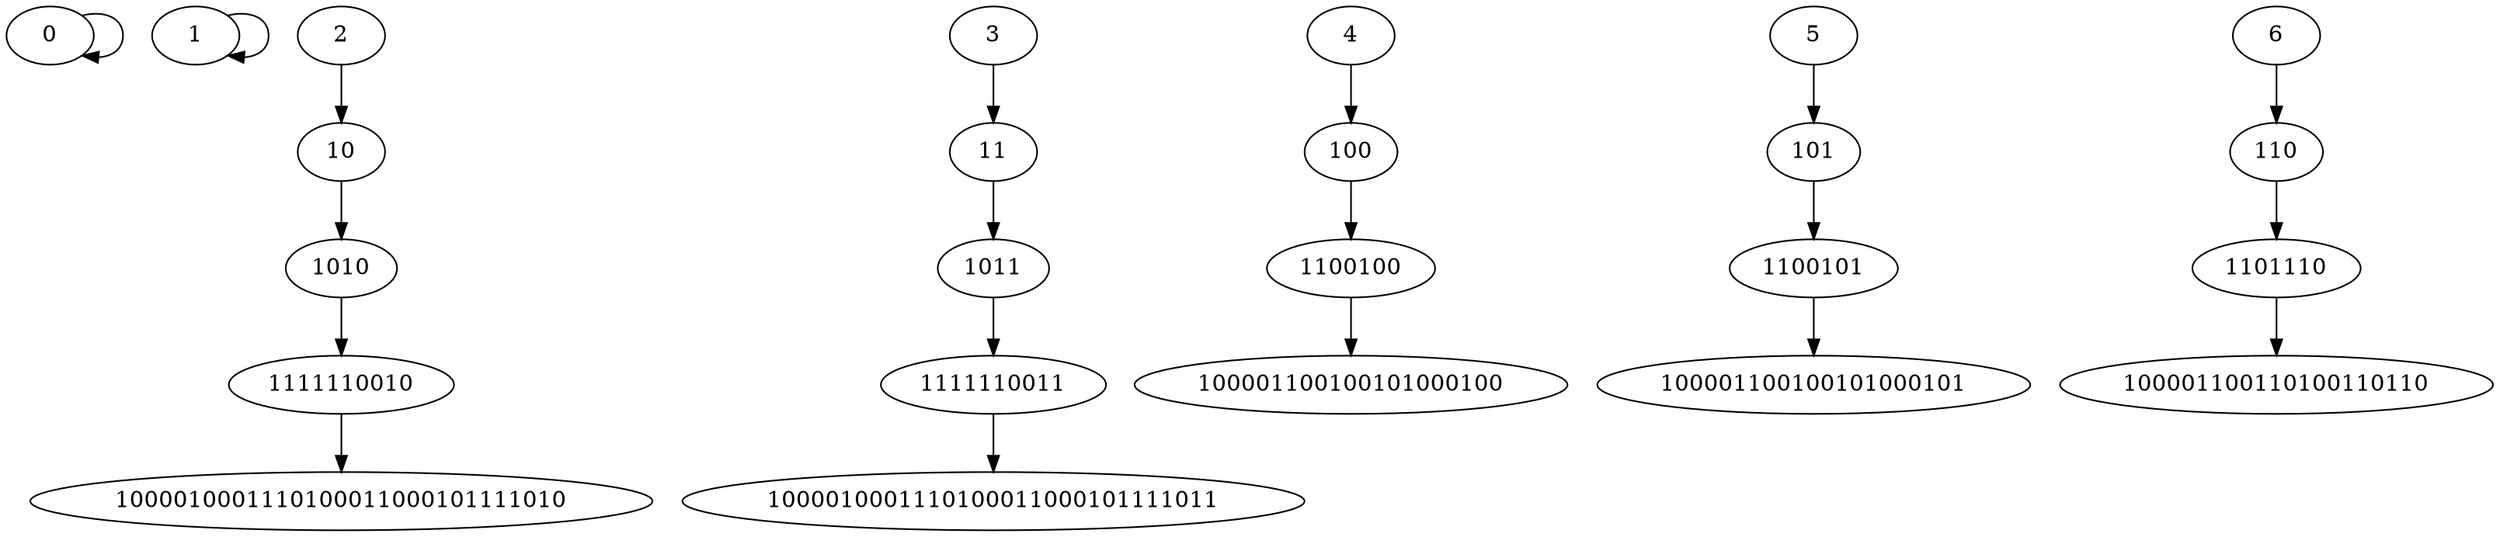 digraph Map {
	layout = dot;
	overlap = false;
	margin = 0;

	0 -> 0;
	1 -> 1;
	2 -> 10 -> 1010 -> 1111110010 -> 1000010001110100011000101111010;
	3 -> 11 -> 1011 -> 1111110011 -> 1000010001110100011000101111011;
	4 -> 100 -> 1100100 -> 100001100100101000100;
	5 -> 101 -> 1100101 -> 100001100100101000101;
	6 -> 110 -> 1101110 -> 100001100110100110110;
}
